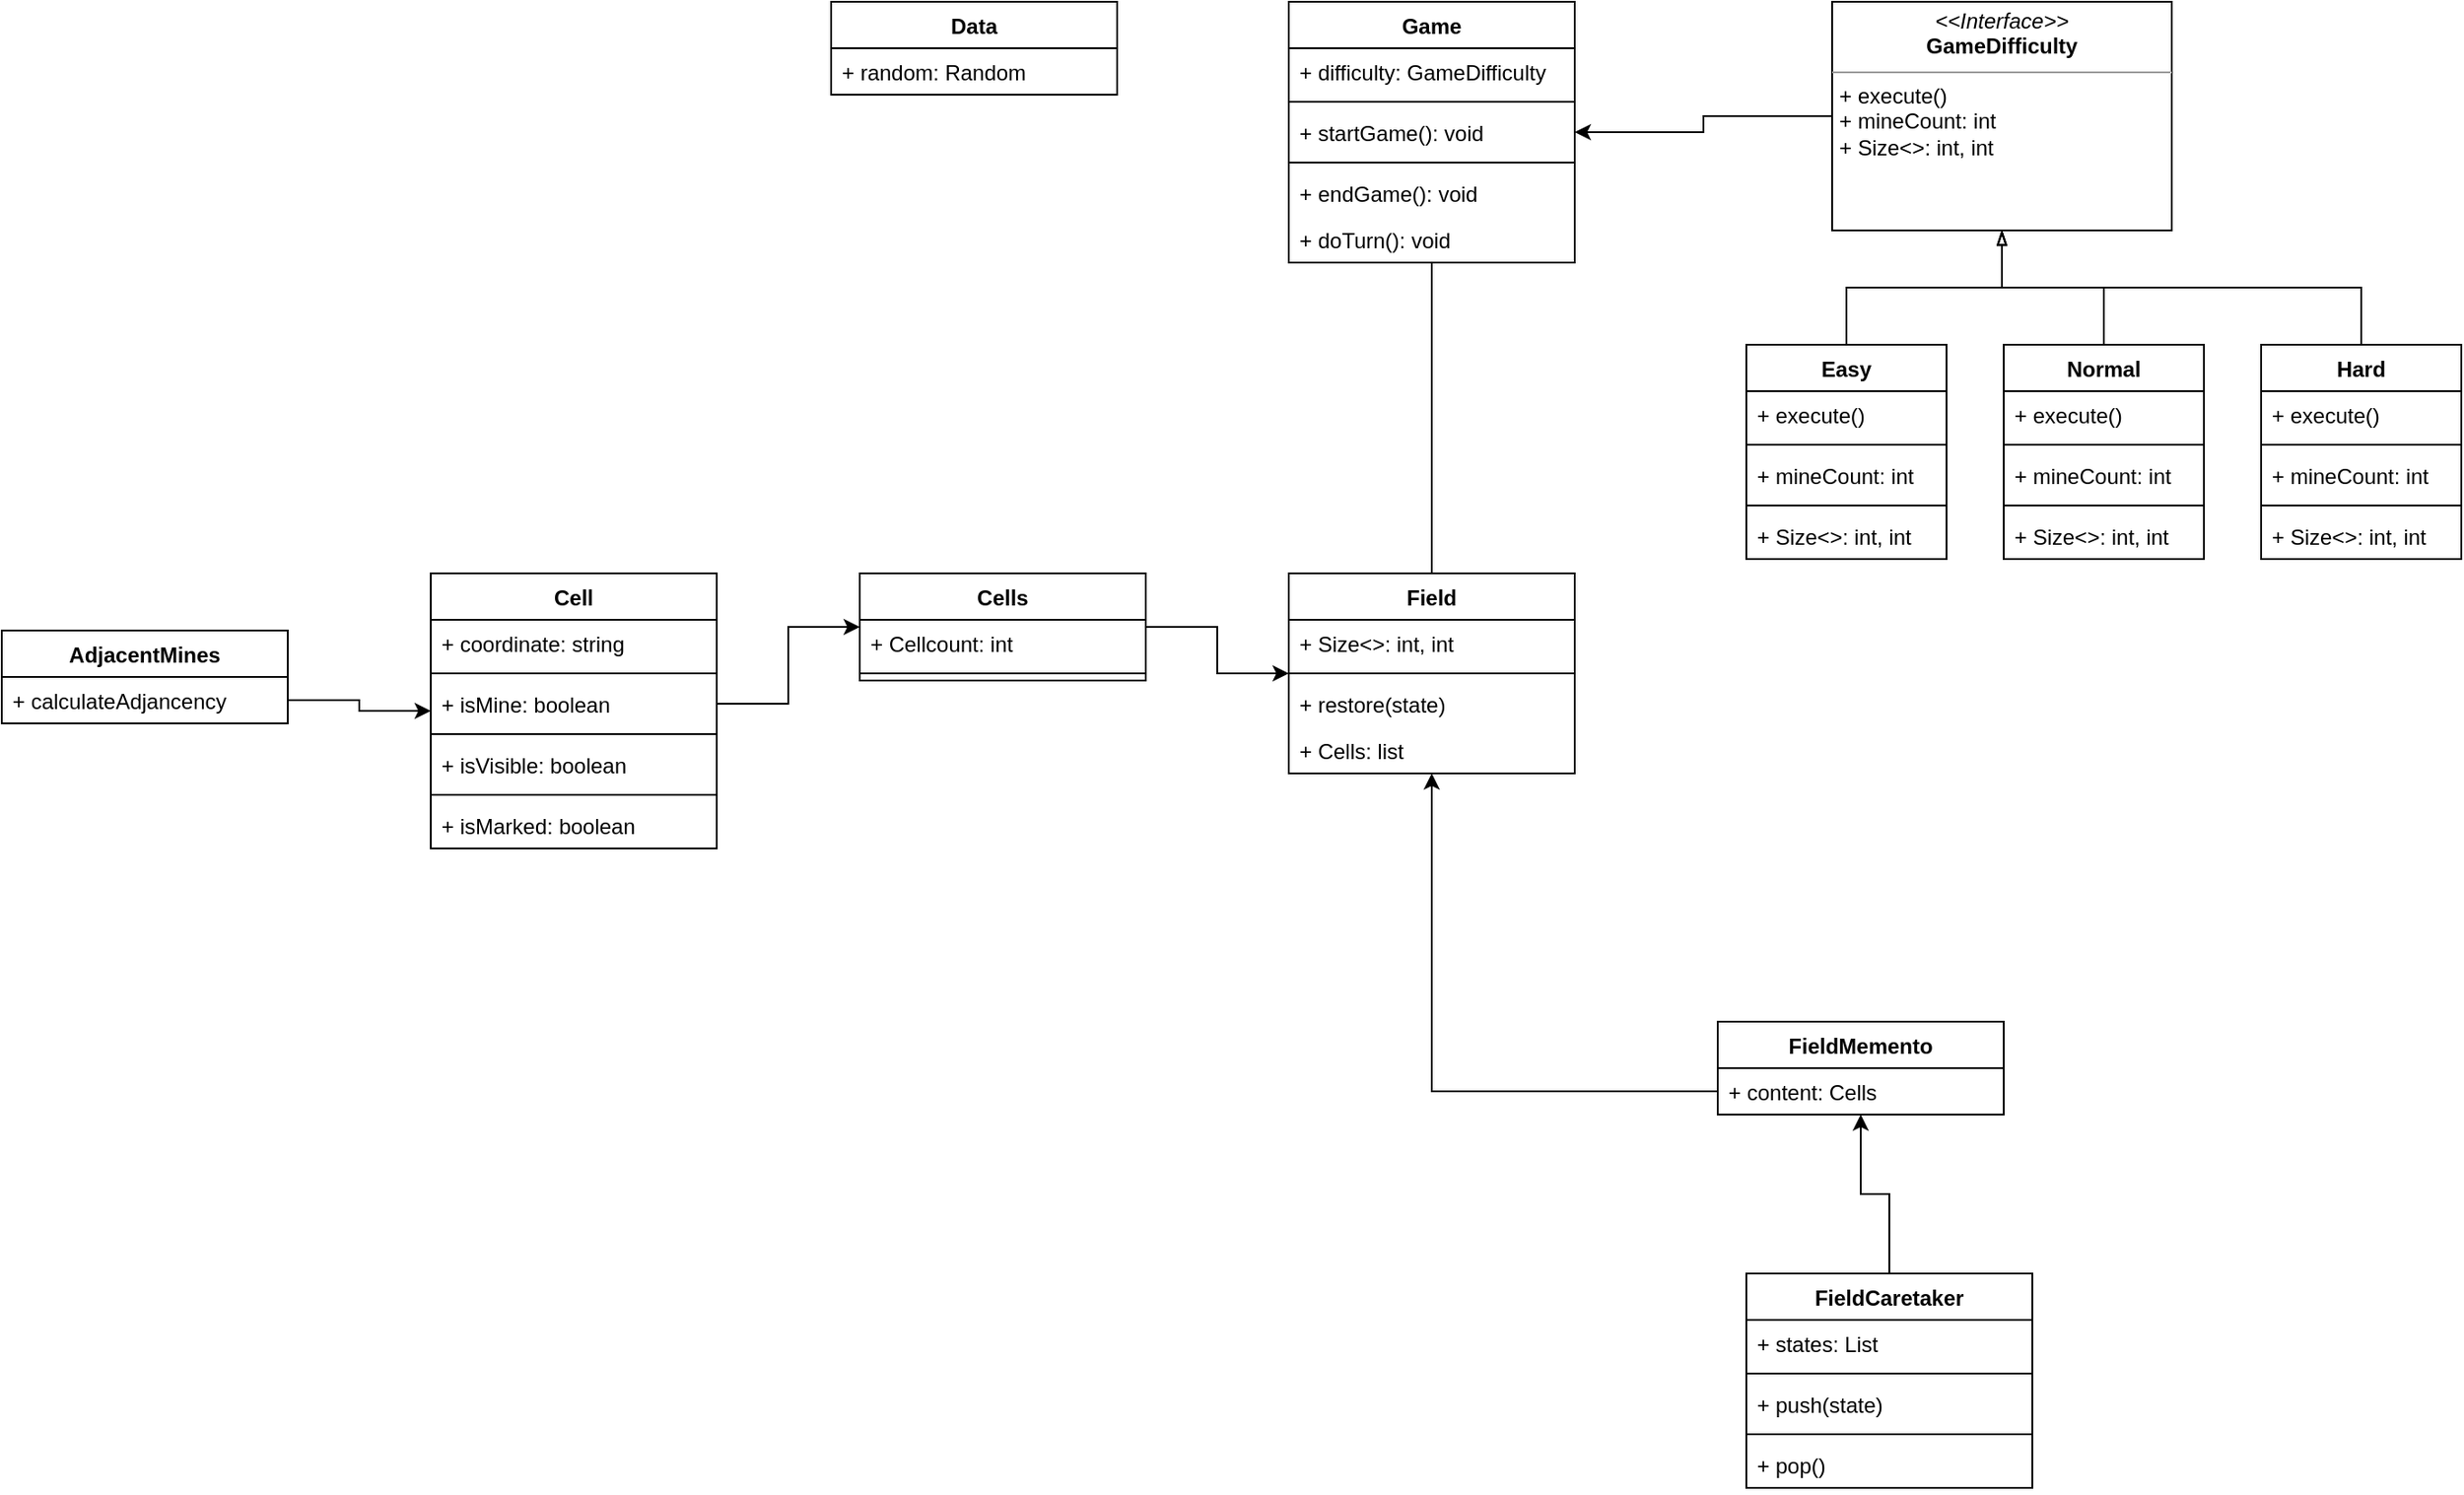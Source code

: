 <mxfile version="15.7.3" type="device"><diagram id="JfsUk_oemZlX01C6dO4X" name="Page-1"><mxGraphModel dx="1974" dy="1236" grid="1" gridSize="16" guides="1" tooltips="1" connect="1" arrows="1" fold="1" page="0" pageScale="1" pageWidth="850" pageHeight="1100" background="none" math="0" shadow="0"><root><mxCell id="0"/><mxCell id="1" parent="0"/><mxCell id="8G8B9c7ekDJid9c5RUVo-6" value="Game" style="swimlane;fontStyle=1;align=center;verticalAlign=top;childLayout=stackLayout;horizontal=1;startSize=26;horizontalStack=0;resizeParent=1;resizeParentMax=0;resizeLast=0;collapsible=1;marginBottom=0;" parent="1" vertex="1"><mxGeometry x="448" y="320" width="160" height="146" as="geometry"/></mxCell><mxCell id="8G8B9c7ekDJid9c5RUVo-13" value="+ difficulty: GameDifficulty" style="text;strokeColor=none;fillColor=none;align=left;verticalAlign=top;spacingLeft=4;spacingRight=4;overflow=hidden;rotatable=0;points=[[0,0.5],[1,0.5]];portConstraint=eastwest;" parent="8G8B9c7ekDJid9c5RUVo-6" vertex="1"><mxGeometry y="26" width="160" height="26" as="geometry"/></mxCell><mxCell id="8G8B9c7ekDJid9c5RUVo-12" value="" style="line;strokeWidth=1;fillColor=none;align=left;verticalAlign=middle;spacingTop=-1;spacingLeft=3;spacingRight=3;rotatable=0;labelPosition=right;points=[];portConstraint=eastwest;" parent="8G8B9c7ekDJid9c5RUVo-6" vertex="1"><mxGeometry y="52" width="160" height="8" as="geometry"/></mxCell><mxCell id="8G8B9c7ekDJid9c5RUVo-7" value="+ startGame(): void " style="text;strokeColor=none;fillColor=none;align=left;verticalAlign=top;spacingLeft=4;spacingRight=4;overflow=hidden;rotatable=0;points=[[0,0.5],[1,0.5]];portConstraint=eastwest;" parent="8G8B9c7ekDJid9c5RUVo-6" vertex="1"><mxGeometry y="60" width="160" height="26" as="geometry"/></mxCell><mxCell id="8G8B9c7ekDJid9c5RUVo-8" value="" style="line;strokeWidth=1;fillColor=none;align=left;verticalAlign=middle;spacingTop=-1;spacingLeft=3;spacingRight=3;rotatable=0;labelPosition=right;points=[];portConstraint=eastwest;" parent="8G8B9c7ekDJid9c5RUVo-6" vertex="1"><mxGeometry y="86" width="160" height="8" as="geometry"/></mxCell><mxCell id="8G8B9c7ekDJid9c5RUVo-9" value="+ endGame(): void" style="text;strokeColor=none;fillColor=none;align=left;verticalAlign=top;spacingLeft=4;spacingRight=4;overflow=hidden;rotatable=0;points=[[0,0.5],[1,0.5]];portConstraint=eastwest;" parent="8G8B9c7ekDJid9c5RUVo-6" vertex="1"><mxGeometry y="94" width="160" height="26" as="geometry"/></mxCell><mxCell id="Wmm6rEpgX4XTVzZoCJr8-111" value="+ doTurn(): void" style="text;strokeColor=none;fillColor=none;align=left;verticalAlign=top;spacingLeft=4;spacingRight=4;overflow=hidden;rotatable=0;points=[[0,0.5],[1,0.5]];portConstraint=eastwest;" parent="8G8B9c7ekDJid9c5RUVo-6" vertex="1"><mxGeometry y="120" width="160" height="26" as="geometry"/></mxCell><mxCell id="8G8B9c7ekDJid9c5RUVo-24" style="edgeStyle=orthogonalEdgeStyle;rounded=0;orthogonalLoop=1;jettySize=auto;html=1;entryX=1;entryY=0.5;entryDx=0;entryDy=0;" parent="1" source="8G8B9c7ekDJid9c5RUVo-22" target="8G8B9c7ekDJid9c5RUVo-7" edge="1"><mxGeometry relative="1" as="geometry"/></mxCell><mxCell id="8G8B9c7ekDJid9c5RUVo-22" value="&lt;p style=&quot;margin: 0px ; margin-top: 4px ; text-align: center&quot;&gt;&lt;i&gt;&amp;lt;&amp;lt;Interface&amp;gt;&amp;gt;&lt;/i&gt;&lt;br&gt;&lt;b&gt;GameDifficulty&lt;/b&gt;&lt;/p&gt;&lt;hr size=&quot;1&quot;&gt;&lt;p style=&quot;margin: 0px ; margin-left: 4px&quot;&gt;+ execute()&lt;/p&gt;&lt;p style=&quot;margin: 0px ; margin-left: 4px&quot;&gt;+ mineCount: int&lt;/p&gt;&lt;p style=&quot;margin: 0px ; margin-left: 4px&quot;&gt;+ Size&amp;lt;&amp;gt;: int, int&lt;/p&gt;&lt;p style=&quot;margin: 0px ; margin-left: 4px&quot;&gt;&lt;br&gt;&lt;/p&gt;&lt;p style=&quot;margin: 0px ; margin-left: 4px&quot;&gt;&lt;br&gt;&lt;/p&gt;" style="verticalAlign=top;align=left;overflow=fill;fontSize=12;fontFamily=Helvetica;html=1;" parent="1" vertex="1"><mxGeometry x="752" y="320" width="190" height="128" as="geometry"/></mxCell><mxCell id="8G8B9c7ekDJid9c5RUVo-45" style="edgeStyle=orthogonalEdgeStyle;rounded=0;orthogonalLoop=1;jettySize=auto;html=1;exitX=0.5;exitY=0;exitDx=0;exitDy=0;entryX=0.5;entryY=1;entryDx=0;entryDy=0;endArrow=blockThin;endFill=0;" parent="1" source="8G8B9c7ekDJid9c5RUVo-33" target="8G8B9c7ekDJid9c5RUVo-22" edge="1"><mxGeometry relative="1" as="geometry"><Array as="points"><mxPoint x="760" y="480"/><mxPoint x="847" y="480"/></Array></mxGeometry></mxCell><mxCell id="8G8B9c7ekDJid9c5RUVo-33" value="Easy" style="swimlane;fontStyle=1;align=center;verticalAlign=top;childLayout=stackLayout;horizontal=1;startSize=26;horizontalStack=0;resizeParent=1;resizeParentMax=0;resizeLast=0;collapsible=1;marginBottom=0;" parent="1" vertex="1"><mxGeometry x="704" y="512" width="112" height="120" as="geometry"><mxRectangle x="656" y="512" width="64" height="26" as="alternateBounds"/></mxGeometry></mxCell><mxCell id="8G8B9c7ekDJid9c5RUVo-34" value="+ execute()" style="text;strokeColor=none;fillColor=none;align=left;verticalAlign=top;spacingLeft=4;spacingRight=4;overflow=hidden;rotatable=0;points=[[0,0.5],[1,0.5]];portConstraint=eastwest;" parent="8G8B9c7ekDJid9c5RUVo-33" vertex="1"><mxGeometry y="26" width="112" height="26" as="geometry"/></mxCell><mxCell id="Wmm6rEpgX4XTVzZoCJr8-56" value="" style="line;strokeWidth=1;fillColor=none;align=left;verticalAlign=middle;spacingTop=-1;spacingLeft=3;spacingRight=3;rotatable=0;labelPosition=right;points=[];portConstraint=eastwest;" parent="8G8B9c7ekDJid9c5RUVo-33" vertex="1"><mxGeometry y="52" width="112" height="8" as="geometry"/></mxCell><mxCell id="Wmm6rEpgX4XTVzZoCJr8-55" value="+ mineCount: int" style="text;strokeColor=none;fillColor=none;align=left;verticalAlign=top;spacingLeft=4;spacingRight=4;overflow=hidden;rotatable=0;points=[[0,0.5],[1,0.5]];portConstraint=eastwest;" parent="8G8B9c7ekDJid9c5RUVo-33" vertex="1"><mxGeometry y="60" width="112" height="26" as="geometry"/></mxCell><mxCell id="Wmm6rEpgX4XTVzZoCJr8-77" value="" style="line;strokeWidth=1;fillColor=none;align=left;verticalAlign=middle;spacingTop=-1;spacingLeft=3;spacingRight=3;rotatable=0;labelPosition=right;points=[];portConstraint=eastwest;" parent="8G8B9c7ekDJid9c5RUVo-33" vertex="1"><mxGeometry y="86" width="112" height="8" as="geometry"/></mxCell><mxCell id="Wmm6rEpgX4XTVzZoCJr8-61" value="+ Size&lt;&gt;: int, int" style="text;strokeColor=none;fillColor=none;align=left;verticalAlign=top;spacingLeft=4;spacingRight=4;overflow=hidden;rotatable=0;points=[[0,0.5],[1,0.5]];portConstraint=eastwest;" parent="8G8B9c7ekDJid9c5RUVo-33" vertex="1"><mxGeometry y="94" width="112" height="26" as="geometry"/></mxCell><mxCell id="8G8B9c7ekDJid9c5RUVo-46" style="edgeStyle=orthogonalEdgeStyle;rounded=0;orthogonalLoop=1;jettySize=auto;html=1;exitX=0.5;exitY=0;exitDx=0;exitDy=0;entryX=0.5;entryY=1;entryDx=0;entryDy=0;endArrow=blockThin;endFill=0;" parent="1" source="8G8B9c7ekDJid9c5RUVo-41" target="8G8B9c7ekDJid9c5RUVo-22" edge="1"><mxGeometry relative="1" as="geometry"><mxPoint x="848" y="464" as="targetPoint"/><Array as="points"><mxPoint x="904" y="480"/><mxPoint x="847" y="480"/></Array></mxGeometry></mxCell><mxCell id="8G8B9c7ekDJid9c5RUVo-41" value="Normal" style="swimlane;fontStyle=1;align=center;verticalAlign=top;childLayout=stackLayout;horizontal=1;startSize=26;horizontalStack=0;resizeParent=1;resizeParentMax=0;resizeLast=0;collapsible=1;marginBottom=0;" parent="1" vertex="1"><mxGeometry x="848" y="512" width="112" height="120" as="geometry"/></mxCell><mxCell id="8G8B9c7ekDJid9c5RUVo-42" value="+ execute()" style="text;strokeColor=none;fillColor=none;align=left;verticalAlign=top;spacingLeft=4;spacingRight=4;overflow=hidden;rotatable=0;points=[[0,0.5],[1,0.5]];portConstraint=eastwest;" parent="8G8B9c7ekDJid9c5RUVo-41" vertex="1"><mxGeometry y="26" width="112" height="26" as="geometry"/></mxCell><mxCell id="Wmm6rEpgX4XTVzZoCJr8-59" value="" style="line;strokeWidth=1;fillColor=none;align=left;verticalAlign=middle;spacingTop=-1;spacingLeft=3;spacingRight=3;rotatable=0;labelPosition=right;points=[];portConstraint=eastwest;" parent="8G8B9c7ekDJid9c5RUVo-41" vertex="1"><mxGeometry y="52" width="112" height="8" as="geometry"/></mxCell><mxCell id="Wmm6rEpgX4XTVzZoCJr8-57" value="+ mineCount: int" style="text;strokeColor=none;fillColor=none;align=left;verticalAlign=top;spacingLeft=4;spacingRight=4;overflow=hidden;rotatable=0;points=[[0,0.5],[1,0.5]];portConstraint=eastwest;" parent="8G8B9c7ekDJid9c5RUVo-41" vertex="1"><mxGeometry y="60" width="112" height="26" as="geometry"/></mxCell><mxCell id="Wmm6rEpgX4XTVzZoCJr8-76" value="" style="line;strokeWidth=1;fillColor=none;align=left;verticalAlign=middle;spacingTop=-1;spacingLeft=3;spacingRight=3;rotatable=0;labelPosition=right;points=[];portConstraint=eastwest;" parent="8G8B9c7ekDJid9c5RUVo-41" vertex="1"><mxGeometry y="86" width="112" height="8" as="geometry"/></mxCell><mxCell id="Wmm6rEpgX4XTVzZoCJr8-74" value="+ Size&lt;&gt;: int, int" style="text;strokeColor=none;fillColor=none;align=left;verticalAlign=top;spacingLeft=4;spacingRight=4;overflow=hidden;rotatable=0;points=[[0,0.5],[1,0.5]];portConstraint=eastwest;" parent="8G8B9c7ekDJid9c5RUVo-41" vertex="1"><mxGeometry y="94" width="112" height="26" as="geometry"/></mxCell><mxCell id="8G8B9c7ekDJid9c5RUVo-47" style="edgeStyle=orthogonalEdgeStyle;rounded=0;orthogonalLoop=1;jettySize=auto;html=1;entryX=0.5;entryY=1;entryDx=0;entryDy=0;exitX=0.5;exitY=0;exitDx=0;exitDy=0;endArrow=blockThin;endFill=0;" parent="1" source="8G8B9c7ekDJid9c5RUVo-43" target="8G8B9c7ekDJid9c5RUVo-22" edge="1"><mxGeometry relative="1" as="geometry"><Array as="points"><mxPoint x="1048" y="480"/><mxPoint x="847" y="480"/></Array><mxPoint x="1088" y="448" as="sourcePoint"/></mxGeometry></mxCell><mxCell id="8G8B9c7ekDJid9c5RUVo-43" value="Hard" style="swimlane;fontStyle=1;align=center;verticalAlign=top;childLayout=stackLayout;horizontal=1;startSize=26;horizontalStack=0;resizeParent=1;resizeParentMax=0;resizeLast=0;collapsible=1;marginBottom=0;" parent="1" vertex="1"><mxGeometry x="992" y="512" width="112" height="120" as="geometry"/></mxCell><mxCell id="8G8B9c7ekDJid9c5RUVo-44" value="+ execute()" style="text;strokeColor=none;fillColor=none;align=left;verticalAlign=top;spacingLeft=4;spacingRight=4;overflow=hidden;rotatable=0;points=[[0,0.5],[1,0.5]];portConstraint=eastwest;" parent="8G8B9c7ekDJid9c5RUVo-43" vertex="1"><mxGeometry y="26" width="112" height="26" as="geometry"/></mxCell><mxCell id="Wmm6rEpgX4XTVzZoCJr8-60" value="" style="line;strokeWidth=1;fillColor=none;align=left;verticalAlign=middle;spacingTop=-1;spacingLeft=3;spacingRight=3;rotatable=0;labelPosition=right;points=[];portConstraint=eastwest;" parent="8G8B9c7ekDJid9c5RUVo-43" vertex="1"><mxGeometry y="52" width="112" height="8" as="geometry"/></mxCell><mxCell id="Wmm6rEpgX4XTVzZoCJr8-58" value="+ mineCount: int" style="text;strokeColor=none;fillColor=none;align=left;verticalAlign=top;spacingLeft=4;spacingRight=4;overflow=hidden;rotatable=0;points=[[0,0.5],[1,0.5]];portConstraint=eastwest;" parent="8G8B9c7ekDJid9c5RUVo-43" vertex="1"><mxGeometry y="60" width="112" height="26" as="geometry"/></mxCell><mxCell id="Wmm6rEpgX4XTVzZoCJr8-79" value="" style="line;strokeWidth=1;fillColor=none;align=left;verticalAlign=middle;spacingTop=-1;spacingLeft=3;spacingRight=3;rotatable=0;labelPosition=right;points=[];portConstraint=eastwest;" parent="8G8B9c7ekDJid9c5RUVo-43" vertex="1"><mxGeometry y="86" width="112" height="8" as="geometry"/></mxCell><mxCell id="Wmm6rEpgX4XTVzZoCJr8-78" value="+ Size&lt;&gt;: int, int" style="text;strokeColor=none;fillColor=none;align=left;verticalAlign=top;spacingLeft=4;spacingRight=4;overflow=hidden;rotatable=0;points=[[0,0.5],[1,0.5]];portConstraint=eastwest;" parent="8G8B9c7ekDJid9c5RUVo-43" vertex="1"><mxGeometry y="94" width="112" height="26" as="geometry"/></mxCell><mxCell id="Wmm6rEpgX4XTVzZoCJr8-31" style="edgeStyle=orthogonalEdgeStyle;rounded=0;orthogonalLoop=1;jettySize=auto;html=1;exitX=0.5;exitY=0;exitDx=0;exitDy=0;" parent="1" source="Wmm6rEpgX4XTVzZoCJr8-2" target="Wmm6rEpgX4XTVzZoCJr8-18" edge="1"><mxGeometry relative="1" as="geometry"/></mxCell><mxCell id="Wmm6rEpgX4XTVzZoCJr8-2" value="FieldCaretaker" style="swimlane;fontStyle=1;align=center;verticalAlign=top;childLayout=stackLayout;horizontal=1;startSize=26;horizontalStack=0;resizeParent=1;resizeParentMax=0;resizeLast=0;collapsible=1;marginBottom=0;" parent="1" vertex="1"><mxGeometry x="704" y="1032" width="160" height="120" as="geometry"/></mxCell><mxCell id="Wmm6rEpgX4XTVzZoCJr8-3" value="+ states: List" style="text;strokeColor=none;fillColor=none;align=left;verticalAlign=top;spacingLeft=4;spacingRight=4;overflow=hidden;rotatable=0;points=[[0,0.5],[1,0.5]];portConstraint=eastwest;" parent="Wmm6rEpgX4XTVzZoCJr8-2" vertex="1"><mxGeometry y="26" width="160" height="26" as="geometry"/></mxCell><mxCell id="Wmm6rEpgX4XTVzZoCJr8-4" value="" style="line;strokeWidth=1;fillColor=none;align=left;verticalAlign=middle;spacingTop=-1;spacingLeft=3;spacingRight=3;rotatable=0;labelPosition=right;points=[];portConstraint=eastwest;" parent="Wmm6rEpgX4XTVzZoCJr8-2" vertex="1"><mxGeometry y="52" width="160" height="8" as="geometry"/></mxCell><mxCell id="Wmm6rEpgX4XTVzZoCJr8-5" value="+ push(state)" style="text;strokeColor=none;fillColor=none;align=left;verticalAlign=top;spacingLeft=4;spacingRight=4;overflow=hidden;rotatable=0;points=[[0,0.5],[1,0.5]];portConstraint=eastwest;" parent="Wmm6rEpgX4XTVzZoCJr8-2" vertex="1"><mxGeometry y="60" width="160" height="26" as="geometry"/></mxCell><mxCell id="Wmm6rEpgX4XTVzZoCJr8-10" value="" style="line;strokeWidth=1;fillColor=none;align=left;verticalAlign=middle;spacingTop=-1;spacingLeft=3;spacingRight=3;rotatable=0;labelPosition=right;points=[];portConstraint=eastwest;" parent="Wmm6rEpgX4XTVzZoCJr8-2" vertex="1"><mxGeometry y="86" width="160" height="8" as="geometry"/></mxCell><mxCell id="Wmm6rEpgX4XTVzZoCJr8-11" value="+ pop()" style="text;strokeColor=none;fillColor=none;align=left;verticalAlign=top;spacingLeft=4;spacingRight=4;overflow=hidden;rotatable=0;points=[[0,0.5],[1,0.5]];portConstraint=eastwest;" parent="Wmm6rEpgX4XTVzZoCJr8-2" vertex="1"><mxGeometry y="94" width="160" height="26" as="geometry"/></mxCell><mxCell id="Wmm6rEpgX4XTVzZoCJr8-18" value="FieldMemento" style="swimlane;fontStyle=1;align=center;verticalAlign=top;childLayout=stackLayout;horizontal=1;startSize=26;horizontalStack=0;resizeParent=1;resizeParentMax=0;resizeLast=0;collapsible=1;marginBottom=0;" parent="1" vertex="1"><mxGeometry x="688" y="891" width="160" height="52" as="geometry"/></mxCell><mxCell id="Wmm6rEpgX4XTVzZoCJr8-19" value="+ content: Cells" style="text;strokeColor=none;fillColor=none;align=left;verticalAlign=top;spacingLeft=4;spacingRight=4;overflow=hidden;rotatable=0;points=[[0,0.5],[1,0.5]];portConstraint=eastwest;" parent="Wmm6rEpgX4XTVzZoCJr8-18" vertex="1"><mxGeometry y="26" width="160" height="26" as="geometry"/></mxCell><mxCell id="Wmm6rEpgX4XTVzZoCJr8-101" style="edgeStyle=orthogonalEdgeStyle;rounded=0;orthogonalLoop=1;jettySize=auto;html=1;endArrow=none;endFill=0;" parent="1" source="Wmm6rEpgX4XTVzZoCJr8-24" target="8G8B9c7ekDJid9c5RUVo-6" edge="1"><mxGeometry relative="1" as="geometry"/></mxCell><mxCell id="Wmm6rEpgX4XTVzZoCJr8-24" value="Field" style="swimlane;fontStyle=1;align=center;verticalAlign=top;childLayout=stackLayout;horizontal=1;startSize=26;horizontalStack=0;resizeParent=1;resizeParentMax=0;resizeLast=0;collapsible=1;marginBottom=0;" parent="1" vertex="1"><mxGeometry x="448" y="640" width="160" height="112" as="geometry"/></mxCell><mxCell id="Wmm6rEpgX4XTVzZoCJr8-62" value="+ Size&lt;&gt;: int, int" style="text;strokeColor=none;fillColor=none;align=left;verticalAlign=top;spacingLeft=4;spacingRight=4;overflow=hidden;rotatable=0;points=[[0,0.5],[1,0.5]];portConstraint=eastwest;" parent="Wmm6rEpgX4XTVzZoCJr8-24" vertex="1"><mxGeometry y="26" width="160" height="26" as="geometry"/></mxCell><mxCell id="Wmm6rEpgX4XTVzZoCJr8-28" value="" style="line;strokeWidth=1;fillColor=none;align=left;verticalAlign=middle;spacingTop=-1;spacingLeft=3;spacingRight=3;rotatable=0;labelPosition=right;points=[];portConstraint=eastwest;" parent="Wmm6rEpgX4XTVzZoCJr8-24" vertex="1"><mxGeometry y="52" width="160" height="8" as="geometry"/></mxCell><mxCell id="Wmm6rEpgX4XTVzZoCJr8-29" value="+ restore(state)" style="text;strokeColor=none;fillColor=none;align=left;verticalAlign=top;spacingLeft=4;spacingRight=4;overflow=hidden;rotatable=0;points=[[0,0.5],[1,0.5]];portConstraint=eastwest;" parent="Wmm6rEpgX4XTVzZoCJr8-24" vertex="1"><mxGeometry y="60" width="160" height="26" as="geometry"/></mxCell><mxCell id="Wmm6rEpgX4XTVzZoCJr8-80" value="+ Cells: list" style="text;strokeColor=none;fillColor=none;align=left;verticalAlign=top;spacingLeft=4;spacingRight=4;overflow=hidden;rotatable=0;points=[[0,0.5],[1,0.5]];portConstraint=eastwest;" parent="Wmm6rEpgX4XTVzZoCJr8-24" vertex="1"><mxGeometry y="86" width="160" height="26" as="geometry"/></mxCell><mxCell id="Wmm6rEpgX4XTVzZoCJr8-30" style="edgeStyle=orthogonalEdgeStyle;rounded=0;orthogonalLoop=1;jettySize=auto;html=1;" parent="1" source="Wmm6rEpgX4XTVzZoCJr8-19" target="Wmm6rEpgX4XTVzZoCJr8-24" edge="1"><mxGeometry relative="1" as="geometry"/></mxCell><mxCell id="Wmm6rEpgX4XTVzZoCJr8-35" value="Cell" style="swimlane;fontStyle=1;align=center;verticalAlign=top;childLayout=stackLayout;horizontal=1;startSize=26;horizontalStack=0;resizeParent=1;resizeParentMax=0;resizeLast=0;collapsible=1;marginBottom=0;" parent="1" vertex="1"><mxGeometry x="-32" y="640" width="160" height="154" as="geometry"/></mxCell><mxCell id="Wmm6rEpgX4XTVzZoCJr8-36" value="+ coordinate: string" style="text;strokeColor=none;fillColor=none;align=left;verticalAlign=top;spacingLeft=4;spacingRight=4;overflow=hidden;rotatable=0;points=[[0,0.5],[1,0.5]];portConstraint=eastwest;" parent="Wmm6rEpgX4XTVzZoCJr8-35" vertex="1"><mxGeometry y="26" width="160" height="26" as="geometry"/></mxCell><mxCell id="Wmm6rEpgX4XTVzZoCJr8-37" value="" style="line;strokeWidth=1;fillColor=none;align=left;verticalAlign=middle;spacingTop=-1;spacingLeft=3;spacingRight=3;rotatable=0;labelPosition=right;points=[];portConstraint=eastwest;" parent="Wmm6rEpgX4XTVzZoCJr8-35" vertex="1"><mxGeometry y="52" width="160" height="8" as="geometry"/></mxCell><mxCell id="Wmm6rEpgX4XTVzZoCJr8-38" value="+ isMine: boolean" style="text;strokeColor=none;fillColor=none;align=left;verticalAlign=top;spacingLeft=4;spacingRight=4;overflow=hidden;rotatable=0;points=[[0,0.5],[1,0.5]];portConstraint=eastwest;" parent="Wmm6rEpgX4XTVzZoCJr8-35" vertex="1"><mxGeometry y="60" width="160" height="26" as="geometry"/></mxCell><mxCell id="Wmm6rEpgX4XTVzZoCJr8-39" value="" style="line;strokeWidth=1;fillColor=none;align=left;verticalAlign=middle;spacingTop=-1;spacingLeft=3;spacingRight=3;rotatable=0;labelPosition=right;points=[];portConstraint=eastwest;" parent="Wmm6rEpgX4XTVzZoCJr8-35" vertex="1"><mxGeometry y="86" width="160" height="8" as="geometry"/></mxCell><mxCell id="Wmm6rEpgX4XTVzZoCJr8-40" value="+ isVisible: boolean" style="text;strokeColor=none;fillColor=none;align=left;verticalAlign=top;spacingLeft=4;spacingRight=4;overflow=hidden;rotatable=0;points=[[0,0.5],[1,0.5]];portConstraint=eastwest;" parent="Wmm6rEpgX4XTVzZoCJr8-35" vertex="1"><mxGeometry y="94" width="160" height="26" as="geometry"/></mxCell><mxCell id="Wmm6rEpgX4XTVzZoCJr8-41" value="" style="line;strokeWidth=1;fillColor=none;align=left;verticalAlign=middle;spacingTop=-1;spacingLeft=3;spacingRight=3;rotatable=0;labelPosition=right;points=[];portConstraint=eastwest;" parent="Wmm6rEpgX4XTVzZoCJr8-35" vertex="1"><mxGeometry y="120" width="160" height="8" as="geometry"/></mxCell><mxCell id="Wmm6rEpgX4XTVzZoCJr8-42" value="+ isMarked: boolean" style="text;strokeColor=none;fillColor=none;align=left;verticalAlign=top;spacingLeft=4;spacingRight=4;overflow=hidden;rotatable=0;points=[[0,0.5],[1,0.5]];portConstraint=eastwest;" parent="Wmm6rEpgX4XTVzZoCJr8-35" vertex="1"><mxGeometry y="128" width="160" height="26" as="geometry"/></mxCell><mxCell id="Wmm6rEpgX4XTVzZoCJr8-43" value="AdjacentMines" style="swimlane;fontStyle=1;align=center;verticalAlign=top;childLayout=stackLayout;horizontal=1;startSize=26;horizontalStack=0;resizeParent=1;resizeParentMax=0;resizeLast=0;collapsible=1;marginBottom=0;" parent="1" vertex="1"><mxGeometry x="-272" y="672" width="160" height="52" as="geometry"/></mxCell><mxCell id="Wmm6rEpgX4XTVzZoCJr8-44" value="+ calculateAdjancency" style="text;strokeColor=none;fillColor=none;align=left;verticalAlign=top;spacingLeft=4;spacingRight=4;overflow=hidden;rotatable=0;points=[[0,0.5],[1,0.5]];portConstraint=eastwest;" parent="Wmm6rEpgX4XTVzZoCJr8-43" vertex="1"><mxGeometry y="26" width="160" height="26" as="geometry"/></mxCell><mxCell id="Wmm6rEpgX4XTVzZoCJr8-53" style="edgeStyle=orthogonalEdgeStyle;rounded=0;orthogonalLoop=1;jettySize=auto;html=1;" parent="1" source="Wmm6rEpgX4XTVzZoCJr8-44" target="Wmm6rEpgX4XTVzZoCJr8-35" edge="1"><mxGeometry relative="1" as="geometry"/></mxCell><mxCell id="Wmm6rEpgX4XTVzZoCJr8-90" style="edgeStyle=orthogonalEdgeStyle;rounded=0;orthogonalLoop=1;jettySize=auto;html=1;" parent="1" source="Wmm6rEpgX4XTVzZoCJr8-81" target="Wmm6rEpgX4XTVzZoCJr8-24" edge="1"><mxGeometry relative="1" as="geometry"/></mxCell><mxCell id="Wmm6rEpgX4XTVzZoCJr8-81" value="Cells" style="swimlane;fontStyle=1;align=center;verticalAlign=top;childLayout=stackLayout;horizontal=1;startSize=26;horizontalStack=0;resizeParent=1;resizeParentMax=0;resizeLast=0;collapsible=1;marginBottom=0;" parent="1" vertex="1"><mxGeometry x="208" y="640" width="160" height="60" as="geometry"/></mxCell><mxCell id="Wmm6rEpgX4XTVzZoCJr8-82" value="+ Cellcount: int" style="text;strokeColor=none;fillColor=none;align=left;verticalAlign=top;spacingLeft=4;spacingRight=4;overflow=hidden;rotatable=0;points=[[0,0.5],[1,0.5]];portConstraint=eastwest;" parent="Wmm6rEpgX4XTVzZoCJr8-81" vertex="1"><mxGeometry y="26" width="160" height="26" as="geometry"/></mxCell><mxCell id="Wmm6rEpgX4XTVzZoCJr8-83" value="" style="line;strokeWidth=1;fillColor=none;align=left;verticalAlign=middle;spacingTop=-1;spacingLeft=3;spacingRight=3;rotatable=0;labelPosition=right;points=[];portConstraint=eastwest;" parent="Wmm6rEpgX4XTVzZoCJr8-81" vertex="1"><mxGeometry y="52" width="160" height="8" as="geometry"/></mxCell><mxCell id="Wmm6rEpgX4XTVzZoCJr8-89" style="edgeStyle=orthogonalEdgeStyle;rounded=0;orthogonalLoop=1;jettySize=auto;html=1;" parent="1" source="Wmm6rEpgX4XTVzZoCJr8-38" target="Wmm6rEpgX4XTVzZoCJr8-81" edge="1"><mxGeometry relative="1" as="geometry"/></mxCell><mxCell id="Wmm6rEpgX4XTVzZoCJr8-91" value="Data" style="swimlane;fontStyle=1;align=center;verticalAlign=top;childLayout=stackLayout;horizontal=1;startSize=26;horizontalStack=0;resizeParent=1;resizeParentMax=0;resizeLast=0;collapsible=1;marginBottom=0;" parent="1" vertex="1"><mxGeometry x="192" y="320" width="160" height="52" as="geometry"/></mxCell><mxCell id="Wmm6rEpgX4XTVzZoCJr8-100" value="+ random: Random" style="text;strokeColor=none;fillColor=none;align=left;verticalAlign=top;spacingLeft=4;spacingRight=4;overflow=hidden;rotatable=0;points=[[0,0.5],[1,0.5]];portConstraint=eastwest;" parent="Wmm6rEpgX4XTVzZoCJr8-91" vertex="1"><mxGeometry y="26" width="160" height="26" as="geometry"/></mxCell></root></mxGraphModel></diagram></mxfile>